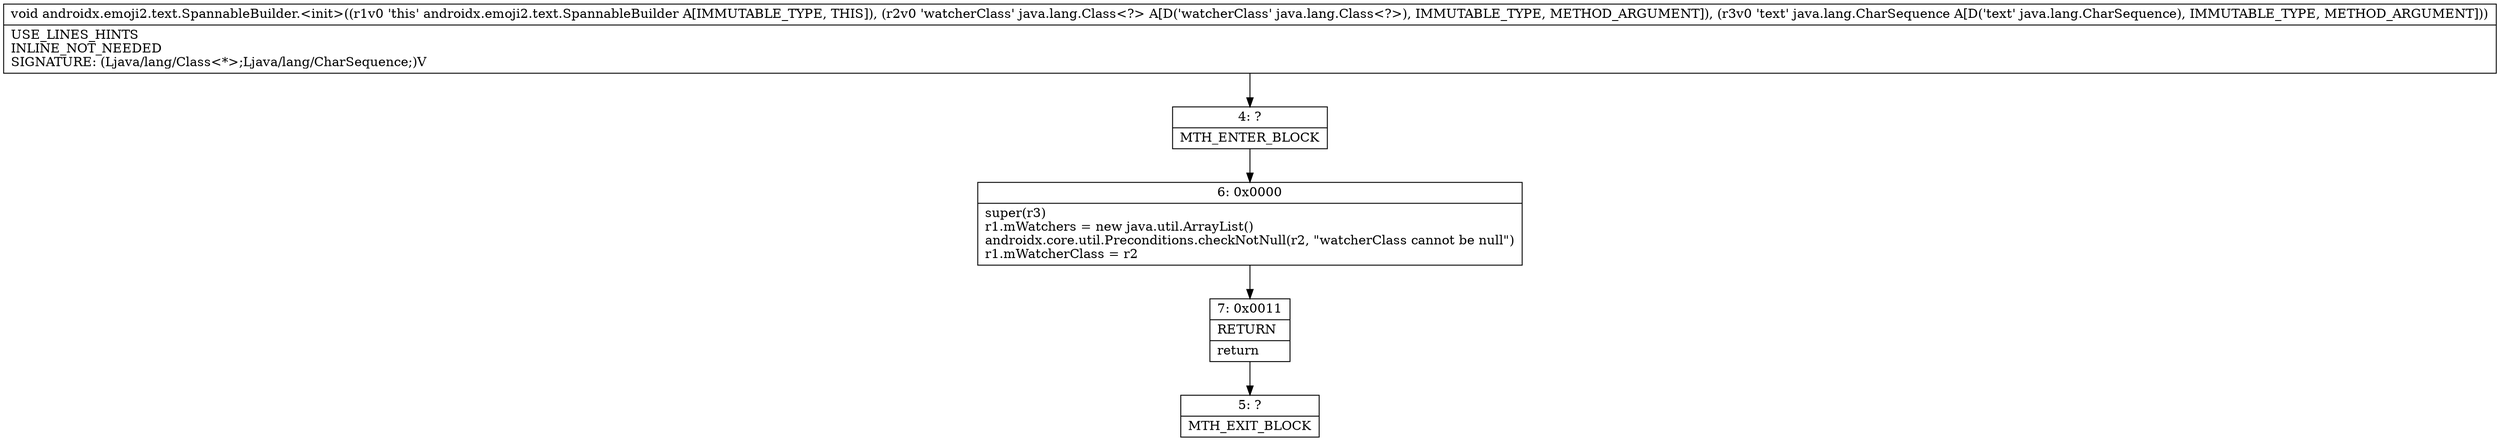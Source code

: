 digraph "CFG forandroidx.emoji2.text.SpannableBuilder.\<init\>(Ljava\/lang\/Class;Ljava\/lang\/CharSequence;)V" {
Node_4 [shape=record,label="{4\:\ ?|MTH_ENTER_BLOCK\l}"];
Node_6 [shape=record,label="{6\:\ 0x0000|super(r3)\lr1.mWatchers = new java.util.ArrayList()\landroidx.core.util.Preconditions.checkNotNull(r2, \"watcherClass cannot be null\")\lr1.mWatcherClass = r2\l}"];
Node_7 [shape=record,label="{7\:\ 0x0011|RETURN\l|return\l}"];
Node_5 [shape=record,label="{5\:\ ?|MTH_EXIT_BLOCK\l}"];
MethodNode[shape=record,label="{void androidx.emoji2.text.SpannableBuilder.\<init\>((r1v0 'this' androidx.emoji2.text.SpannableBuilder A[IMMUTABLE_TYPE, THIS]), (r2v0 'watcherClass' java.lang.Class\<?\> A[D('watcherClass' java.lang.Class\<?\>), IMMUTABLE_TYPE, METHOD_ARGUMENT]), (r3v0 'text' java.lang.CharSequence A[D('text' java.lang.CharSequence), IMMUTABLE_TYPE, METHOD_ARGUMENT]))  | USE_LINES_HINTS\lINLINE_NOT_NEEDED\lSIGNATURE: (Ljava\/lang\/Class\<*\>;Ljava\/lang\/CharSequence;)V\l}"];
MethodNode -> Node_4;Node_4 -> Node_6;
Node_6 -> Node_7;
Node_7 -> Node_5;
}

